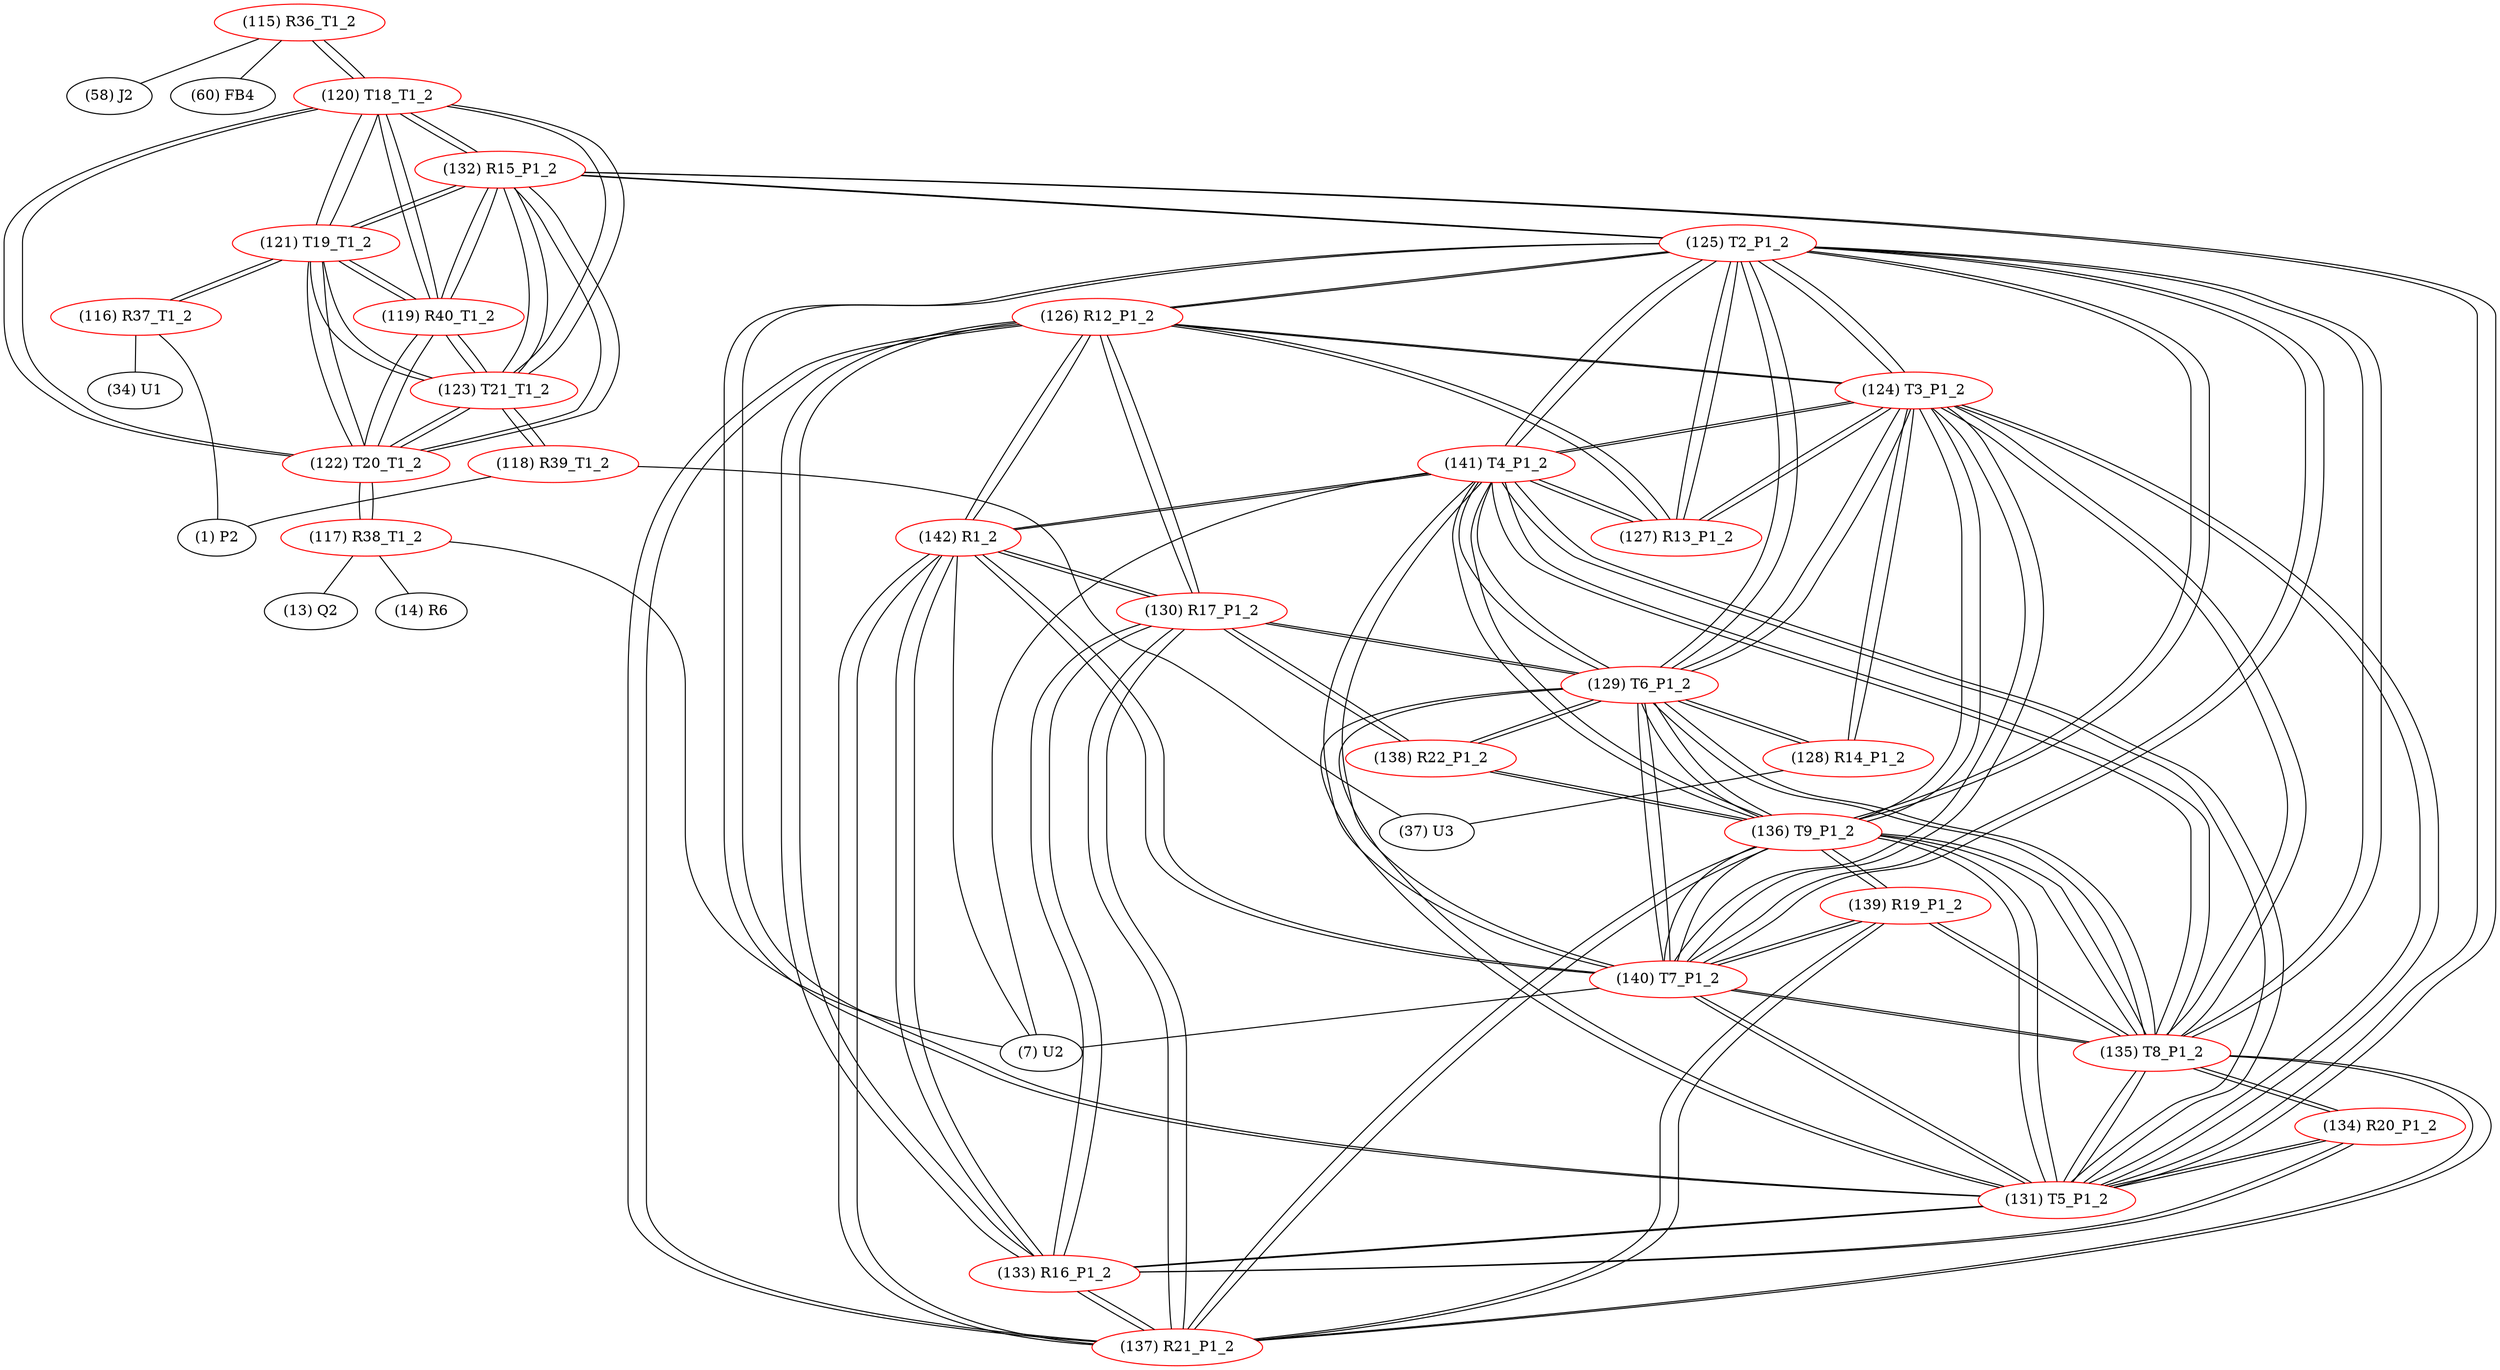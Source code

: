 graph {
	115 [label="(115) R36_T1_2" color=red]
	58 [label="(58) J2"]
	60 [label="(60) FB4"]
	120 [label="(120) T18_T1_2"]
	116 [label="(116) R37_T1_2" color=red]
	1 [label="(1) P2"]
	34 [label="(34) U1"]
	121 [label="(121) T19_T1_2"]
	117 [label="(117) R38_T1_2" color=red]
	7 [label="(7) U2"]
	13 [label="(13) Q2"]
	14 [label="(14) R6"]
	122 [label="(122) T20_T1_2"]
	118 [label="(118) R39_T1_2" color=red]
	37 [label="(37) U3"]
	1 [label="(1) P2"]
	123 [label="(123) T21_T1_2"]
	119 [label="(119) R40_T1_2" color=red]
	132 [label="(132) R15_P1_2"]
	120 [label="(120) T18_T1_2"]
	123 [label="(123) T21_T1_2"]
	122 [label="(122) T20_T1_2"]
	121 [label="(121) T19_T1_2"]
	120 [label="(120) T18_T1_2" color=red]
	122 [label="(122) T20_T1_2"]
	121 [label="(121) T19_T1_2"]
	123 [label="(123) T21_T1_2"]
	115 [label="(115) R36_T1_2"]
	132 [label="(132) R15_P1_2"]
	119 [label="(119) R40_T1_2"]
	121 [label="(121) T19_T1_2" color=red]
	122 [label="(122) T20_T1_2"]
	120 [label="(120) T18_T1_2"]
	123 [label="(123) T21_T1_2"]
	116 [label="(116) R37_T1_2"]
	132 [label="(132) R15_P1_2"]
	119 [label="(119) R40_T1_2"]
	122 [label="(122) T20_T1_2" color=red]
	121 [label="(121) T19_T1_2"]
	120 [label="(120) T18_T1_2"]
	123 [label="(123) T21_T1_2"]
	117 [label="(117) R38_T1_2"]
	132 [label="(132) R15_P1_2"]
	119 [label="(119) R40_T1_2"]
	123 [label="(123) T21_T1_2" color=red]
	122 [label="(122) T20_T1_2"]
	121 [label="(121) T19_T1_2"]
	120 [label="(120) T18_T1_2"]
	118 [label="(118) R39_T1_2"]
	132 [label="(132) R15_P1_2"]
	119 [label="(119) R40_T1_2"]
	124 [label="(124) T3_P1_2" color=red]
	141 [label="(141) T4_P1_2"]
	140 [label="(140) T7_P1_2"]
	131 [label="(131) T5_P1_2"]
	136 [label="(136) T9_P1_2"]
	135 [label="(135) T8_P1_2"]
	129 [label="(129) T6_P1_2"]
	125 [label="(125) T2_P1_2"]
	128 [label="(128) R14_P1_2"]
	127 [label="(127) R13_P1_2"]
	126 [label="(126) R12_P1_2"]
	125 [label="(125) T2_P1_2" color=red]
	124 [label="(124) T3_P1_2"]
	141 [label="(141) T4_P1_2"]
	140 [label="(140) T7_P1_2"]
	131 [label="(131) T5_P1_2"]
	136 [label="(136) T9_P1_2"]
	135 [label="(135) T8_P1_2"]
	129 [label="(129) T6_P1_2"]
	127 [label="(127) R13_P1_2"]
	126 [label="(126) R12_P1_2"]
	132 [label="(132) R15_P1_2"]
	126 [label="(126) R12_P1_2" color=red]
	137 [label="(137) R21_P1_2"]
	133 [label="(133) R16_P1_2"]
	130 [label="(130) R17_P1_2"]
	142 [label="(142) R1_2"]
	127 [label="(127) R13_P1_2"]
	124 [label="(124) T3_P1_2"]
	125 [label="(125) T2_P1_2"]
	127 [label="(127) R13_P1_2" color=red]
	141 [label="(141) T4_P1_2"]
	124 [label="(124) T3_P1_2"]
	126 [label="(126) R12_P1_2"]
	125 [label="(125) T2_P1_2"]
	128 [label="(128) R14_P1_2" color=red]
	37 [label="(37) U3"]
	124 [label="(124) T3_P1_2"]
	129 [label="(129) T6_P1_2"]
	129 [label="(129) T6_P1_2" color=red]
	124 [label="(124) T3_P1_2"]
	141 [label="(141) T4_P1_2"]
	140 [label="(140) T7_P1_2"]
	131 [label="(131) T5_P1_2"]
	136 [label="(136) T9_P1_2"]
	135 [label="(135) T8_P1_2"]
	125 [label="(125) T2_P1_2"]
	128 [label="(128) R14_P1_2"]
	138 [label="(138) R22_P1_2"]
	130 [label="(130) R17_P1_2"]
	130 [label="(130) R17_P1_2" color=red]
	137 [label="(137) R21_P1_2"]
	133 [label="(133) R16_P1_2"]
	126 [label="(126) R12_P1_2"]
	142 [label="(142) R1_2"]
	138 [label="(138) R22_P1_2"]
	129 [label="(129) T6_P1_2"]
	131 [label="(131) T5_P1_2" color=red]
	124 [label="(124) T3_P1_2"]
	141 [label="(141) T4_P1_2"]
	140 [label="(140) T7_P1_2"]
	136 [label="(136) T9_P1_2"]
	135 [label="(135) T8_P1_2"]
	129 [label="(129) T6_P1_2"]
	125 [label="(125) T2_P1_2"]
	132 [label="(132) R15_P1_2"]
	133 [label="(133) R16_P1_2"]
	134 [label="(134) R20_P1_2"]
	132 [label="(132) R15_P1_2" color=red]
	120 [label="(120) T18_T1_2"]
	123 [label="(123) T21_T1_2"]
	122 [label="(122) T20_T1_2"]
	121 [label="(121) T19_T1_2"]
	119 [label="(119) R40_T1_2"]
	125 [label="(125) T2_P1_2"]
	131 [label="(131) T5_P1_2"]
	133 [label="(133) R16_P1_2" color=red]
	137 [label="(137) R21_P1_2"]
	126 [label="(126) R12_P1_2"]
	130 [label="(130) R17_P1_2"]
	142 [label="(142) R1_2"]
	131 [label="(131) T5_P1_2"]
	134 [label="(134) R20_P1_2"]
	134 [label="(134) R20_P1_2" color=red]
	135 [label="(135) T8_P1_2"]
	133 [label="(133) R16_P1_2"]
	131 [label="(131) T5_P1_2"]
	135 [label="(135) T8_P1_2" color=red]
	124 [label="(124) T3_P1_2"]
	141 [label="(141) T4_P1_2"]
	140 [label="(140) T7_P1_2"]
	131 [label="(131) T5_P1_2"]
	136 [label="(136) T9_P1_2"]
	129 [label="(129) T6_P1_2"]
	125 [label="(125) T2_P1_2"]
	137 [label="(137) R21_P1_2"]
	139 [label="(139) R19_P1_2"]
	134 [label="(134) R20_P1_2"]
	136 [label="(136) T9_P1_2" color=red]
	138 [label="(138) R22_P1_2"]
	124 [label="(124) T3_P1_2"]
	141 [label="(141) T4_P1_2"]
	140 [label="(140) T7_P1_2"]
	131 [label="(131) T5_P1_2"]
	135 [label="(135) T8_P1_2"]
	129 [label="(129) T6_P1_2"]
	125 [label="(125) T2_P1_2"]
	137 [label="(137) R21_P1_2"]
	139 [label="(139) R19_P1_2"]
	137 [label="(137) R21_P1_2" color=red]
	133 [label="(133) R16_P1_2"]
	126 [label="(126) R12_P1_2"]
	130 [label="(130) R17_P1_2"]
	142 [label="(142) R1_2"]
	136 [label="(136) T9_P1_2"]
	135 [label="(135) T8_P1_2"]
	139 [label="(139) R19_P1_2"]
	138 [label="(138) R22_P1_2" color=red]
	136 [label="(136) T9_P1_2"]
	129 [label="(129) T6_P1_2"]
	130 [label="(130) R17_P1_2"]
	139 [label="(139) R19_P1_2" color=red]
	136 [label="(136) T9_P1_2"]
	137 [label="(137) R21_P1_2"]
	135 [label="(135) T8_P1_2"]
	140 [label="(140) T7_P1_2"]
	140 [label="(140) T7_P1_2" color=red]
	124 [label="(124) T3_P1_2"]
	141 [label="(141) T4_P1_2"]
	131 [label="(131) T5_P1_2"]
	136 [label="(136) T9_P1_2"]
	135 [label="(135) T8_P1_2"]
	129 [label="(129) T6_P1_2"]
	125 [label="(125) T2_P1_2"]
	142 [label="(142) R1_2"]
	7 [label="(7) U2"]
	139 [label="(139) R19_P1_2"]
	141 [label="(141) T4_P1_2" color=red]
	124 [label="(124) T3_P1_2"]
	140 [label="(140) T7_P1_2"]
	131 [label="(131) T5_P1_2"]
	136 [label="(136) T9_P1_2"]
	135 [label="(135) T8_P1_2"]
	129 [label="(129) T6_P1_2"]
	125 [label="(125) T2_P1_2"]
	127 [label="(127) R13_P1_2"]
	142 [label="(142) R1_2"]
	7 [label="(7) U2"]
	142 [label="(142) R1_2" color=red]
	141 [label="(141) T4_P1_2"]
	140 [label="(140) T7_P1_2"]
	7 [label="(7) U2"]
	137 [label="(137) R21_P1_2"]
	133 [label="(133) R16_P1_2"]
	126 [label="(126) R12_P1_2"]
	130 [label="(130) R17_P1_2"]
	115 -- 58
	115 -- 60
	115 -- 120
	116 -- 1
	116 -- 34
	116 -- 121
	117 -- 7
	117 -- 13
	117 -- 14
	117 -- 122
	118 -- 37
	118 -- 1
	118 -- 123
	119 -- 132
	119 -- 120
	119 -- 123
	119 -- 122
	119 -- 121
	120 -- 122
	120 -- 121
	120 -- 123
	120 -- 115
	120 -- 132
	120 -- 119
	121 -- 122
	121 -- 120
	121 -- 123
	121 -- 116
	121 -- 132
	121 -- 119
	122 -- 121
	122 -- 120
	122 -- 123
	122 -- 117
	122 -- 132
	122 -- 119
	123 -- 122
	123 -- 121
	123 -- 120
	123 -- 118
	123 -- 132
	123 -- 119
	124 -- 141
	124 -- 140
	124 -- 131
	124 -- 136
	124 -- 135
	124 -- 129
	124 -- 125
	124 -- 128
	124 -- 127
	124 -- 126
	125 -- 124
	125 -- 141
	125 -- 140
	125 -- 131
	125 -- 136
	125 -- 135
	125 -- 129
	125 -- 127
	125 -- 126
	125 -- 132
	126 -- 137
	126 -- 133
	126 -- 130
	126 -- 142
	126 -- 127
	126 -- 124
	126 -- 125
	127 -- 141
	127 -- 124
	127 -- 126
	127 -- 125
	128 -- 37
	128 -- 124
	128 -- 129
	129 -- 124
	129 -- 141
	129 -- 140
	129 -- 131
	129 -- 136
	129 -- 135
	129 -- 125
	129 -- 128
	129 -- 138
	129 -- 130
	130 -- 137
	130 -- 133
	130 -- 126
	130 -- 142
	130 -- 138
	130 -- 129
	131 -- 124
	131 -- 141
	131 -- 140
	131 -- 136
	131 -- 135
	131 -- 129
	131 -- 125
	131 -- 132
	131 -- 133
	131 -- 134
	132 -- 120
	132 -- 123
	132 -- 122
	132 -- 121
	132 -- 119
	132 -- 125
	132 -- 131
	133 -- 137
	133 -- 126
	133 -- 130
	133 -- 142
	133 -- 131
	133 -- 134
	134 -- 135
	134 -- 133
	134 -- 131
	135 -- 124
	135 -- 141
	135 -- 140
	135 -- 131
	135 -- 136
	135 -- 129
	135 -- 125
	135 -- 137
	135 -- 139
	135 -- 134
	136 -- 138
	136 -- 124
	136 -- 141
	136 -- 140
	136 -- 131
	136 -- 135
	136 -- 129
	136 -- 125
	136 -- 137
	136 -- 139
	137 -- 133
	137 -- 126
	137 -- 130
	137 -- 142
	137 -- 136
	137 -- 135
	137 -- 139
	138 -- 136
	138 -- 129
	138 -- 130
	139 -- 136
	139 -- 137
	139 -- 135
	139 -- 140
	140 -- 124
	140 -- 141
	140 -- 131
	140 -- 136
	140 -- 135
	140 -- 129
	140 -- 125
	140 -- 142
	140 -- 7
	140 -- 139
	141 -- 124
	141 -- 140
	141 -- 131
	141 -- 136
	141 -- 135
	141 -- 129
	141 -- 125
	141 -- 127
	141 -- 142
	141 -- 7
	142 -- 141
	142 -- 140
	142 -- 7
	142 -- 137
	142 -- 133
	142 -- 126
	142 -- 130
}